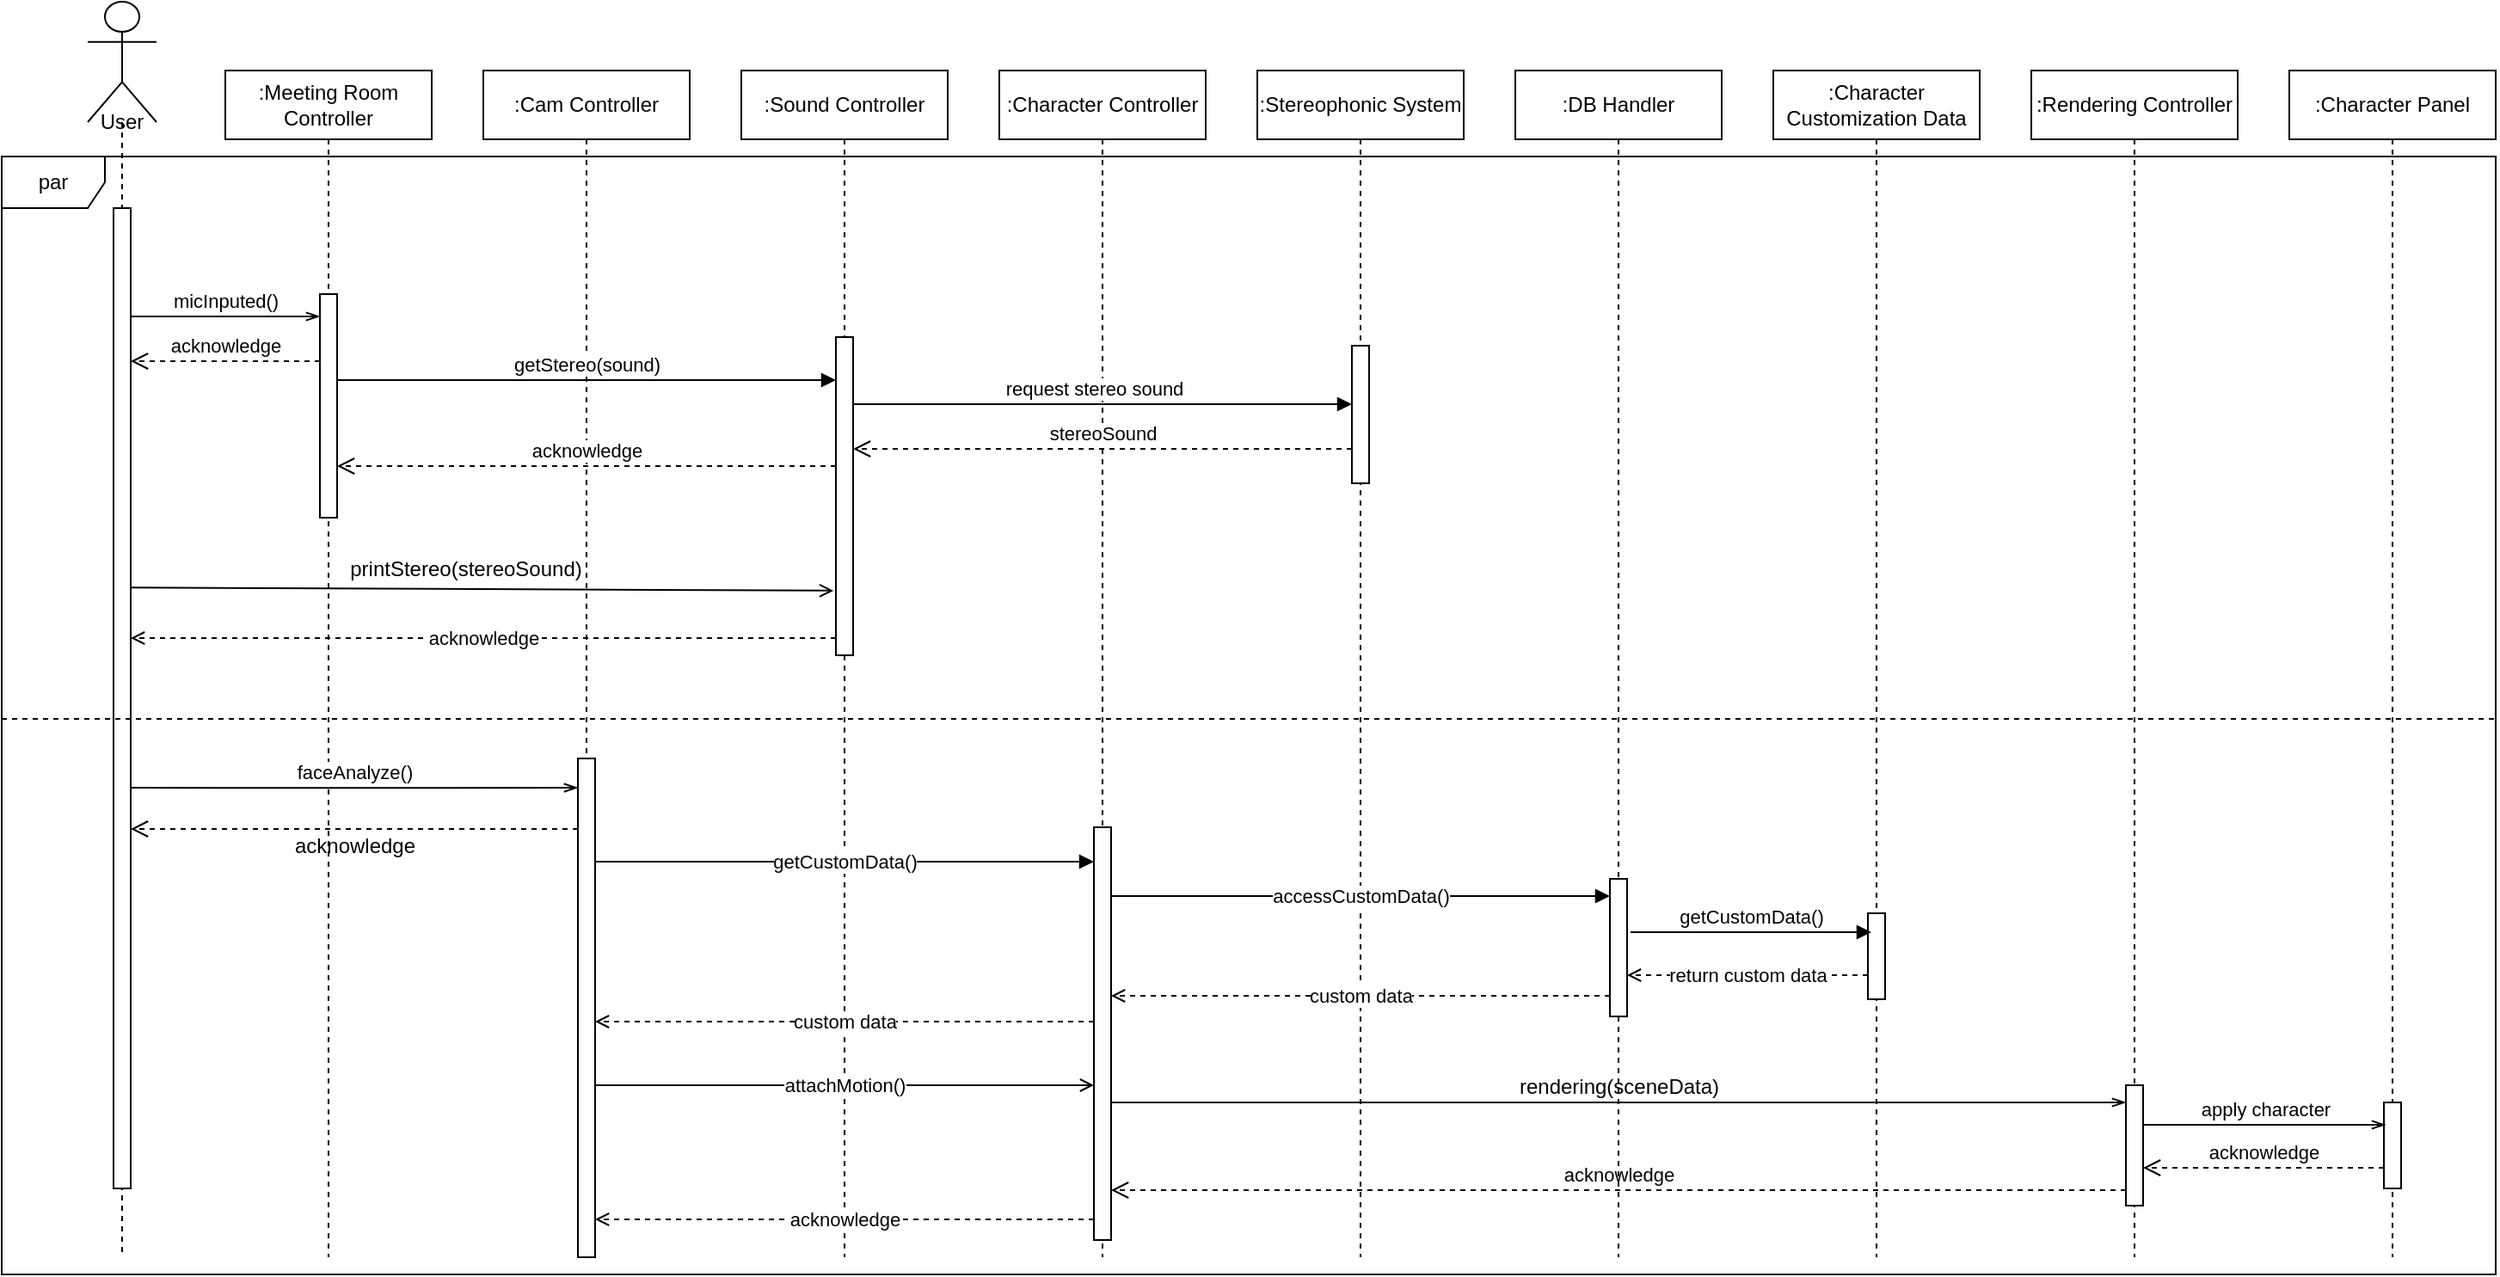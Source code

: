 <mxfile version="14.7.6" type="github">
  <diagram id="Ju46hfrnIvMHlg701ugM" name="Page-1">
    <mxGraphModel dx="1786" dy="794" grid="1" gridSize="10" guides="1" tooltips="1" connect="1" arrows="1" fold="1" page="1" pageScale="1" pageWidth="827" pageHeight="1169" math="0" shadow="0">
      <root>
        <mxCell id="0" />
        <mxCell id="1" parent="0" />
        <mxCell id="a5flfGsr-aM0QTPhlgH4-70" value="par" style="shape=umlFrame;whiteSpace=wrap;html=1;" parent="1" vertex="1">
          <mxGeometry x="30" y="140" width="1450" height="650" as="geometry" />
        </mxCell>
        <mxCell id="a5flfGsr-aM0QTPhlgH4-10" value=":Meeting Room Controller" style="shape=umlLifeline;perimeter=lifelinePerimeter;whiteSpace=wrap;html=1;container=1;collapsible=0;recursiveResize=0;outlineConnect=0;" parent="1" vertex="1">
          <mxGeometry x="160" y="90" width="120" height="690" as="geometry" />
        </mxCell>
        <mxCell id="a5flfGsr-aM0QTPhlgH4-23" value="" style="html=1;points=[];perimeter=orthogonalPerimeter;" parent="a5flfGsr-aM0QTPhlgH4-10" vertex="1">
          <mxGeometry x="55" y="130" width="10" height="130" as="geometry" />
        </mxCell>
        <mxCell id="a5flfGsr-aM0QTPhlgH4-11" value=":Cam Controller" style="shape=umlLifeline;perimeter=lifelinePerimeter;whiteSpace=wrap;html=1;container=1;collapsible=0;recursiveResize=0;outlineConnect=0;" parent="1" vertex="1">
          <mxGeometry x="310" y="90" width="120" height="690" as="geometry" />
        </mxCell>
        <mxCell id="a5flfGsr-aM0QTPhlgH4-27" value="" style="html=1;points=[];perimeter=orthogonalPerimeter;" parent="a5flfGsr-aM0QTPhlgH4-11" vertex="1">
          <mxGeometry x="55" y="400" width="10" height="290" as="geometry" />
        </mxCell>
        <mxCell id="a5flfGsr-aM0QTPhlgH4-12" value=":Sound Controller" style="shape=umlLifeline;perimeter=lifelinePerimeter;whiteSpace=wrap;html=1;container=1;collapsible=0;recursiveResize=0;outlineConnect=0;" parent="1" vertex="1">
          <mxGeometry x="460" y="90" width="120" height="690" as="geometry" />
        </mxCell>
        <mxCell id="a5flfGsr-aM0QTPhlgH4-28" value="" style="html=1;points=[];perimeter=orthogonalPerimeter;" parent="a5flfGsr-aM0QTPhlgH4-12" vertex="1">
          <mxGeometry x="55" y="155" width="10" height="185" as="geometry" />
        </mxCell>
        <mxCell id="a5flfGsr-aM0QTPhlgH4-14" value=":Stereophonic System" style="shape=umlLifeline;perimeter=lifelinePerimeter;whiteSpace=wrap;html=1;container=1;collapsible=0;recursiveResize=0;outlineConnect=0;" parent="1" vertex="1">
          <mxGeometry x="760" y="90" width="120" height="690" as="geometry" />
        </mxCell>
        <mxCell id="a5flfGsr-aM0QTPhlgH4-30" value="" style="html=1;points=[];perimeter=orthogonalPerimeter;" parent="a5flfGsr-aM0QTPhlgH4-14" vertex="1">
          <mxGeometry x="55" y="160" width="10" height="80" as="geometry" />
        </mxCell>
        <mxCell id="a5flfGsr-aM0QTPhlgH4-15" value=":Character Controller" style="shape=umlLifeline;perimeter=lifelinePerimeter;whiteSpace=wrap;html=1;container=1;collapsible=0;recursiveResize=0;outlineConnect=0;" parent="1" vertex="1">
          <mxGeometry x="610" y="90" width="120" height="690" as="geometry" />
        </mxCell>
        <mxCell id="a5flfGsr-aM0QTPhlgH4-31" value="" style="html=1;points=[];perimeter=orthogonalPerimeter;" parent="a5flfGsr-aM0QTPhlgH4-15" vertex="1">
          <mxGeometry x="55" y="440" width="10" height="240" as="geometry" />
        </mxCell>
        <mxCell id="a5flfGsr-aM0QTPhlgH4-17" value="" style="shape=umlLifeline;participant=umlActor;perimeter=lifelinePerimeter;whiteSpace=wrap;html=1;container=1;collapsible=0;recursiveResize=0;verticalAlign=top;spacingTop=36;outlineConnect=0;size=70;" parent="1" vertex="1">
          <mxGeometry x="80" y="50" width="40" height="730" as="geometry" />
        </mxCell>
        <mxCell id="a5flfGsr-aM0QTPhlgH4-18" value="" style="html=1;points=[];perimeter=orthogonalPerimeter;" parent="a5flfGsr-aM0QTPhlgH4-17" vertex="1">
          <mxGeometry x="15" y="120" width="10" height="570" as="geometry" />
        </mxCell>
        <mxCell id="a5flfGsr-aM0QTPhlgH4-97" value="User" style="text;html=1;strokeColor=none;fillColor=none;align=center;verticalAlign=middle;whiteSpace=wrap;rounded=0;" parent="a5flfGsr-aM0QTPhlgH4-17" vertex="1">
          <mxGeometry y="60" width="40" height="20" as="geometry" />
        </mxCell>
        <mxCell id="a5flfGsr-aM0QTPhlgH4-38" value="micInputed()" style="html=1;verticalAlign=bottom;endArrow=openThin;rounded=0;edgeStyle=orthogonalEdgeStyle;endFill=0;" parent="1" edge="1">
          <mxGeometry width="80" relative="1" as="geometry">
            <mxPoint x="105.0" y="233.0" as="sourcePoint" />
            <mxPoint x="215.0" y="233.0" as="targetPoint" />
            <Array as="points">
              <mxPoint x="180" y="233" />
              <mxPoint x="180" y="233" />
            </Array>
          </mxGeometry>
        </mxCell>
        <mxCell id="a5flfGsr-aM0QTPhlgH4-39" value="getStereo(sound)" style="html=1;verticalAlign=bottom;endArrow=block;rounded=0;edgeStyle=orthogonalEdgeStyle;endFill=1;" parent="1" source="a5flfGsr-aM0QTPhlgH4-23" target="a5flfGsr-aM0QTPhlgH4-28" edge="1">
          <mxGeometry width="80" relative="1" as="geometry">
            <mxPoint x="360" y="270" as="sourcePoint" />
            <mxPoint x="510" y="270" as="targetPoint" />
            <Array as="points">
              <mxPoint x="440" y="270" />
              <mxPoint x="440" y="270" />
            </Array>
          </mxGeometry>
        </mxCell>
        <mxCell id="a5flfGsr-aM0QTPhlgH4-41" value="acknowledge" style="html=1;verticalAlign=bottom;endArrow=open;dashed=1;endSize=8;rounded=0;edgeStyle=orthogonalEdgeStyle;" parent="1" edge="1">
          <mxGeometry relative="1" as="geometry">
            <mxPoint x="215.0" y="259.0" as="sourcePoint" />
            <mxPoint x="105.0" y="259.0" as="targetPoint" />
            <Array as="points">
              <mxPoint x="200" y="259" />
              <mxPoint x="200" y="259" />
            </Array>
          </mxGeometry>
        </mxCell>
        <mxCell id="a5flfGsr-aM0QTPhlgH4-43" value="acknowledge" style="html=1;verticalAlign=bottom;endArrow=open;dashed=1;endSize=8;rounded=0;edgeStyle=orthogonalEdgeStyle;" parent="1" source="a5flfGsr-aM0QTPhlgH4-28" edge="1">
          <mxGeometry relative="1" as="geometry">
            <mxPoint x="480" y="330" as="sourcePoint" />
            <mxPoint x="225" y="320" as="targetPoint" />
            <Array as="points">
              <mxPoint x="225" y="320" />
            </Array>
          </mxGeometry>
        </mxCell>
        <mxCell id="a5flfGsr-aM0QTPhlgH4-44" value="stereoSound" style="html=1;verticalAlign=bottom;endArrow=open;dashed=1;endSize=8;rounded=0;edgeStyle=orthogonalEdgeStyle;" parent="1" source="a5flfGsr-aM0QTPhlgH4-30" target="a5flfGsr-aM0QTPhlgH4-28" edge="1">
          <mxGeometry relative="1" as="geometry">
            <mxPoint x="940" y="420" as="sourcePoint" />
            <mxPoint x="790" y="420" as="targetPoint" />
            <Array as="points">
              <mxPoint x="600" y="310" />
              <mxPoint x="600" y="310" />
            </Array>
          </mxGeometry>
        </mxCell>
        <mxCell id="a5flfGsr-aM0QTPhlgH4-47" value="faceAnalyze()" style="html=1;verticalAlign=bottom;endArrow=openThin;rounded=0;edgeStyle=orthogonalEdgeStyle;endFill=0;" parent="1" edge="1">
          <mxGeometry width="80" relative="1" as="geometry">
            <mxPoint x="105" y="507.059" as="sourcePoint" />
            <mxPoint x="365" y="507.059" as="targetPoint" />
            <Array as="points">
              <mxPoint x="290" y="507" />
              <mxPoint x="290" y="507" />
            </Array>
          </mxGeometry>
        </mxCell>
        <mxCell id="a5flfGsr-aM0QTPhlgH4-54" value="" style="html=1;verticalAlign=bottom;endArrow=open;dashed=1;endSize=8;rounded=0;edgeStyle=orthogonalEdgeStyle;" parent="1" edge="1">
          <mxGeometry relative="1" as="geometry">
            <mxPoint x="365" y="531" as="sourcePoint" />
            <mxPoint x="105.0" y="531" as="targetPoint" />
            <Array as="points">
              <mxPoint x="310" y="531" />
              <mxPoint x="310" y="531" />
            </Array>
          </mxGeometry>
        </mxCell>
        <mxCell id="a5flfGsr-aM0QTPhlgH4-59" value="acknowledge" style="text;html=1;align=center;verticalAlign=middle;resizable=0;points=[];autosize=1;strokeColor=none;" parent="1" vertex="1">
          <mxGeometry x="190" y="531" width="90" height="20" as="geometry" />
        </mxCell>
        <mxCell id="a5flfGsr-aM0QTPhlgH4-78" value=":Rendering Controller" style="shape=umlLifeline;perimeter=lifelinePerimeter;whiteSpace=wrap;html=1;container=1;collapsible=0;recursiveResize=0;outlineConnect=0;" parent="1" vertex="1">
          <mxGeometry x="1210" y="90" width="120" height="690" as="geometry" />
        </mxCell>
        <mxCell id="a5flfGsr-aM0QTPhlgH4-79" value="" style="html=1;points=[];perimeter=orthogonalPerimeter;" parent="a5flfGsr-aM0QTPhlgH4-78" vertex="1">
          <mxGeometry x="55" y="590" width="10" height="70" as="geometry" />
        </mxCell>
        <mxCell id="a5flfGsr-aM0QTPhlgH4-84" value=":Character Panel" style="shape=umlLifeline;perimeter=lifelinePerimeter;whiteSpace=wrap;html=1;container=1;collapsible=0;recursiveResize=0;outlineConnect=0;" parent="1" vertex="1">
          <mxGeometry x="1360" y="90" width="120" height="690" as="geometry" />
        </mxCell>
        <mxCell id="a5flfGsr-aM0QTPhlgH4-85" value="" style="html=1;points=[];perimeter=orthogonalPerimeter;" parent="a5flfGsr-aM0QTPhlgH4-84" vertex="1">
          <mxGeometry x="55" y="600" width="10" height="50" as="geometry" />
        </mxCell>
        <mxCell id="a5flfGsr-aM0QTPhlgH4-86" value="" style="edgeStyle=none;rounded=0;orthogonalLoop=1;jettySize=auto;html=1;dashed=1;endArrow=none;endFill=0;exitX=0;exitY=0.503;exitDx=0;exitDy=0;exitPerimeter=0;entryX=1;entryY=0.503;entryDx=0;entryDy=0;entryPerimeter=0;" parent="1" source="a5flfGsr-aM0QTPhlgH4-70" target="a5flfGsr-aM0QTPhlgH4-70" edge="1">
          <mxGeometry relative="1" as="geometry">
            <mxPoint x="150" y="460" as="sourcePoint" />
          </mxGeometry>
        </mxCell>
        <mxCell id="a5flfGsr-aM0QTPhlgH4-89" value="apply character" style="html=1;verticalAlign=bottom;endArrow=openThin;rounded=0;edgeStyle=orthogonalEdgeStyle;endFill=0;" parent="1" edge="1">
          <mxGeometry width="80" relative="1" as="geometry">
            <mxPoint x="1275" y="703" as="sourcePoint" />
            <mxPoint x="1416" y="703" as="targetPoint" />
            <Array as="points">
              <mxPoint x="1275" y="703" />
            </Array>
          </mxGeometry>
        </mxCell>
        <mxCell id="a5flfGsr-aM0QTPhlgH4-90" value="acknowledge" style="html=1;verticalAlign=bottom;endArrow=open;dashed=1;endSize=8;rounded=0;edgeStyle=orthogonalEdgeStyle;" parent="1" edge="1">
          <mxGeometry relative="1" as="geometry">
            <mxPoint x="1265" y="741.0" as="sourcePoint" />
            <mxPoint x="675" y="741.0" as="targetPoint" />
            <Array as="points">
              <mxPoint x="970" y="741" />
              <mxPoint x="970" y="741" />
            </Array>
          </mxGeometry>
        </mxCell>
        <mxCell id="a5flfGsr-aM0QTPhlgH4-91" value="acknowledge" style="html=1;verticalAlign=bottom;endArrow=open;dashed=1;endSize=8;rounded=0;edgeStyle=orthogonalEdgeStyle;" parent="1" edge="1">
          <mxGeometry relative="1" as="geometry">
            <mxPoint x="1415" y="728" as="sourcePoint" />
            <mxPoint x="1275" y="728" as="targetPoint" />
            <Array as="points">
              <mxPoint x="1350" y="728" />
              <mxPoint x="1350" y="728" />
            </Array>
          </mxGeometry>
        </mxCell>
        <mxCell id="spiW3PUHQfcDU3wXGuiz-15" value="request stereo sound" style="html=1;verticalAlign=bottom;endArrow=block;rounded=0;edgeStyle=orthogonalEdgeStyle;endFill=1;" parent="1" edge="1">
          <mxGeometry width="80" relative="1" as="geometry">
            <mxPoint x="525" y="293.999" as="sourcePoint" />
            <mxPoint x="815" y="284.0" as="targetPoint" />
            <Array as="points">
              <mxPoint x="525" y="284" />
            </Array>
          </mxGeometry>
        </mxCell>
        <mxCell id="LFFDFLmRJ5X7tg_cdlID-1" value="&lt;span style=&quot;font-size: 12px&quot;&gt;rendering(sceneData)&lt;/span&gt;" style="html=1;verticalAlign=bottom;endArrow=openThin;rounded=0;edgeStyle=orthogonalEdgeStyle;endFill=0;" parent="1" source="a5flfGsr-aM0QTPhlgH4-31" target="a5flfGsr-aM0QTPhlgH4-79" edge="1">
          <mxGeometry width="80" relative="1" as="geometry">
            <mxPoint x="976" y="670" as="sourcePoint" />
            <mxPoint x="1116" y="670" as="targetPoint" />
            <Array as="points">
              <mxPoint x="970" y="690" />
              <mxPoint x="970" y="690" />
            </Array>
          </mxGeometry>
        </mxCell>
        <mxCell id="LFFDFLmRJ5X7tg_cdlID-4" value="acknowledge" style="edgeStyle=orthogonalEdgeStyle;rounded=0;orthogonalLoop=1;jettySize=auto;html=1;dashed=1;endArrow=open;endFill=0;" parent="1" source="a5flfGsr-aM0QTPhlgH4-28" target="a5flfGsr-aM0QTPhlgH4-18" edge="1">
          <mxGeometry relative="1" as="geometry">
            <Array as="points">
              <mxPoint x="270" y="420" />
              <mxPoint x="270" y="420" />
            </Array>
            <mxPoint x="310" y="420" as="sourcePoint" />
          </mxGeometry>
        </mxCell>
        <mxCell id="18Tmr5IAKHOOGQrfiWc0-1" value=":Character Customization Data" style="shape=umlLifeline;perimeter=lifelinePerimeter;whiteSpace=wrap;html=1;container=1;collapsible=0;recursiveResize=0;outlineConnect=0;" parent="1" vertex="1">
          <mxGeometry x="1060" y="90" width="120" height="690" as="geometry" />
        </mxCell>
        <mxCell id="18Tmr5IAKHOOGQrfiWc0-2" value="" style="html=1;points=[];perimeter=orthogonalPerimeter;" parent="18Tmr5IAKHOOGQrfiWc0-1" vertex="1">
          <mxGeometry x="55" y="490" width="10" height="50" as="geometry" />
        </mxCell>
        <mxCell id="18Tmr5IAKHOOGQrfiWc0-5" value="getCustomData()" style="html=1;verticalAlign=bottom;endArrow=block;rounded=0;edgeStyle=orthogonalEdgeStyle;endFill=1;" parent="1" edge="1">
          <mxGeometry width="80" relative="1" as="geometry">
            <mxPoint x="977" y="590.999" as="sourcePoint" />
            <mxPoint x="1117" y="590.999" as="targetPoint" />
            <Array as="points">
              <mxPoint x="1052" y="590.94" />
              <mxPoint x="1052" y="590.94" />
            </Array>
          </mxGeometry>
        </mxCell>
        <mxCell id="uzL7TjQgBqbvjByIxEiH-1" value="" style="endArrow=open;html=1;exitX=1.012;exitY=0.387;exitDx=0;exitDy=0;exitPerimeter=0;entryX=-0.141;entryY=0.797;entryDx=0;entryDy=0;entryPerimeter=0;endFill=0;" parent="1" source="a5flfGsr-aM0QTPhlgH4-18" target="a5flfGsr-aM0QTPhlgH4-28" edge="1">
          <mxGeometry width="50" height="50" relative="1" as="geometry">
            <mxPoint x="620" y="450" as="sourcePoint" />
            <mxPoint x="670" y="400" as="targetPoint" />
          </mxGeometry>
        </mxCell>
        <mxCell id="uzL7TjQgBqbvjByIxEiH-2" value="printStereo(stereoSound)" style="text;html=1;strokeColor=none;fillColor=none;align=center;verticalAlign=middle;whiteSpace=wrap;rounded=0;" parent="1" vertex="1">
          <mxGeometry x="280" y="370" width="40" height="20" as="geometry" />
        </mxCell>
        <mxCell id="iFLgrFY2ytOot4fMERaz-3" value="return custom data" style="edgeStyle=orthogonalEdgeStyle;rounded=0;orthogonalLoop=1;jettySize=auto;html=1;dashed=1;endArrow=open;endFill=0;" parent="1" edge="1">
          <mxGeometry relative="1" as="geometry">
            <Array as="points">
              <mxPoint x="1040" y="616" />
              <mxPoint x="1040" y="616" />
            </Array>
            <mxPoint x="1115" y="616.0" as="sourcePoint" />
            <mxPoint x="975" y="616.0" as="targetPoint" />
          </mxGeometry>
        </mxCell>
        <mxCell id="QDivWDTuQglgUn6lfkg_-1" value=":DB Handler" style="shape=umlLifeline;perimeter=lifelinePerimeter;whiteSpace=wrap;html=1;container=1;collapsible=0;recursiveResize=0;outlineConnect=0;" vertex="1" parent="1">
          <mxGeometry x="910" y="90" width="120" height="690" as="geometry" />
        </mxCell>
        <mxCell id="QDivWDTuQglgUn6lfkg_-2" value="" style="html=1;points=[];perimeter=orthogonalPerimeter;" vertex="1" parent="QDivWDTuQglgUn6lfkg_-1">
          <mxGeometry x="55" y="470" width="10" height="80" as="geometry" />
        </mxCell>
        <mxCell id="QDivWDTuQglgUn6lfkg_-3" value="getCustomData()" style="edgeStyle=orthogonalEdgeStyle;rounded=0;orthogonalLoop=1;jettySize=auto;html=1;endArrow=block;endFill=1;" edge="1" parent="1" source="a5flfGsr-aM0QTPhlgH4-27" target="a5flfGsr-aM0QTPhlgH4-31">
          <mxGeometry relative="1" as="geometry">
            <Array as="points">
              <mxPoint x="520" y="550" />
              <mxPoint x="520" y="550" />
            </Array>
          </mxGeometry>
        </mxCell>
        <mxCell id="QDivWDTuQglgUn6lfkg_-4" value="accessCustomData()" style="edgeStyle=orthogonalEdgeStyle;rounded=0;orthogonalLoop=1;jettySize=auto;html=1;endArrow=block;endFill=1;" edge="1" parent="1" source="a5flfGsr-aM0QTPhlgH4-31" target="QDivWDTuQglgUn6lfkg_-2">
          <mxGeometry relative="1" as="geometry">
            <Array as="points">
              <mxPoint x="810" y="570" />
              <mxPoint x="810" y="570" />
            </Array>
          </mxGeometry>
        </mxCell>
        <mxCell id="QDivWDTuQglgUn6lfkg_-5" value="custom data" style="edgeStyle=orthogonalEdgeStyle;rounded=0;orthogonalLoop=1;jettySize=auto;html=1;dashed=1;endArrow=open;endFill=0;" edge="1" parent="1">
          <mxGeometry relative="1" as="geometry">
            <mxPoint x="965.0" y="628.0" as="sourcePoint" />
            <mxPoint x="675" y="628.0" as="targetPoint" />
            <Array as="points">
              <mxPoint x="750" y="628" />
              <mxPoint x="750" y="628" />
            </Array>
          </mxGeometry>
        </mxCell>
        <mxCell id="QDivWDTuQglgUn6lfkg_-6" value="custom data" style="edgeStyle=orthogonalEdgeStyle;rounded=0;orthogonalLoop=1;jettySize=auto;html=1;dashed=1;endArrow=open;endFill=0;" edge="1" parent="1">
          <mxGeometry relative="1" as="geometry">
            <mxPoint x="665" y="643.0" as="sourcePoint" />
            <mxPoint x="375" y="643.0" as="targetPoint" />
            <Array as="points">
              <mxPoint x="520" y="643" />
              <mxPoint x="520" y="643" />
            </Array>
          </mxGeometry>
        </mxCell>
        <mxCell id="QDivWDTuQglgUn6lfkg_-7" value="attachMotion()" style="edgeStyle=orthogonalEdgeStyle;rounded=0;orthogonalLoop=1;jettySize=auto;html=1;endArrow=open;endFill=0;" edge="1" parent="1" source="a5flfGsr-aM0QTPhlgH4-27" target="a5flfGsr-aM0QTPhlgH4-31">
          <mxGeometry relative="1" as="geometry">
            <Array as="points">
              <mxPoint x="530" y="680" />
              <mxPoint x="530" y="680" />
            </Array>
          </mxGeometry>
        </mxCell>
        <mxCell id="QDivWDTuQglgUn6lfkg_-9" value="acknowledge" style="edgeStyle=orthogonalEdgeStyle;rounded=0;orthogonalLoop=1;jettySize=auto;html=1;dashed=1;endArrow=open;endFill=0;" edge="1" parent="1">
          <mxGeometry relative="1" as="geometry">
            <mxPoint x="665" y="758.0" as="sourcePoint" />
            <mxPoint x="375" y="758.0" as="targetPoint" />
            <Array as="points">
              <mxPoint x="570" y="758" />
              <mxPoint x="570" y="758" />
            </Array>
          </mxGeometry>
        </mxCell>
      </root>
    </mxGraphModel>
  </diagram>
</mxfile>
